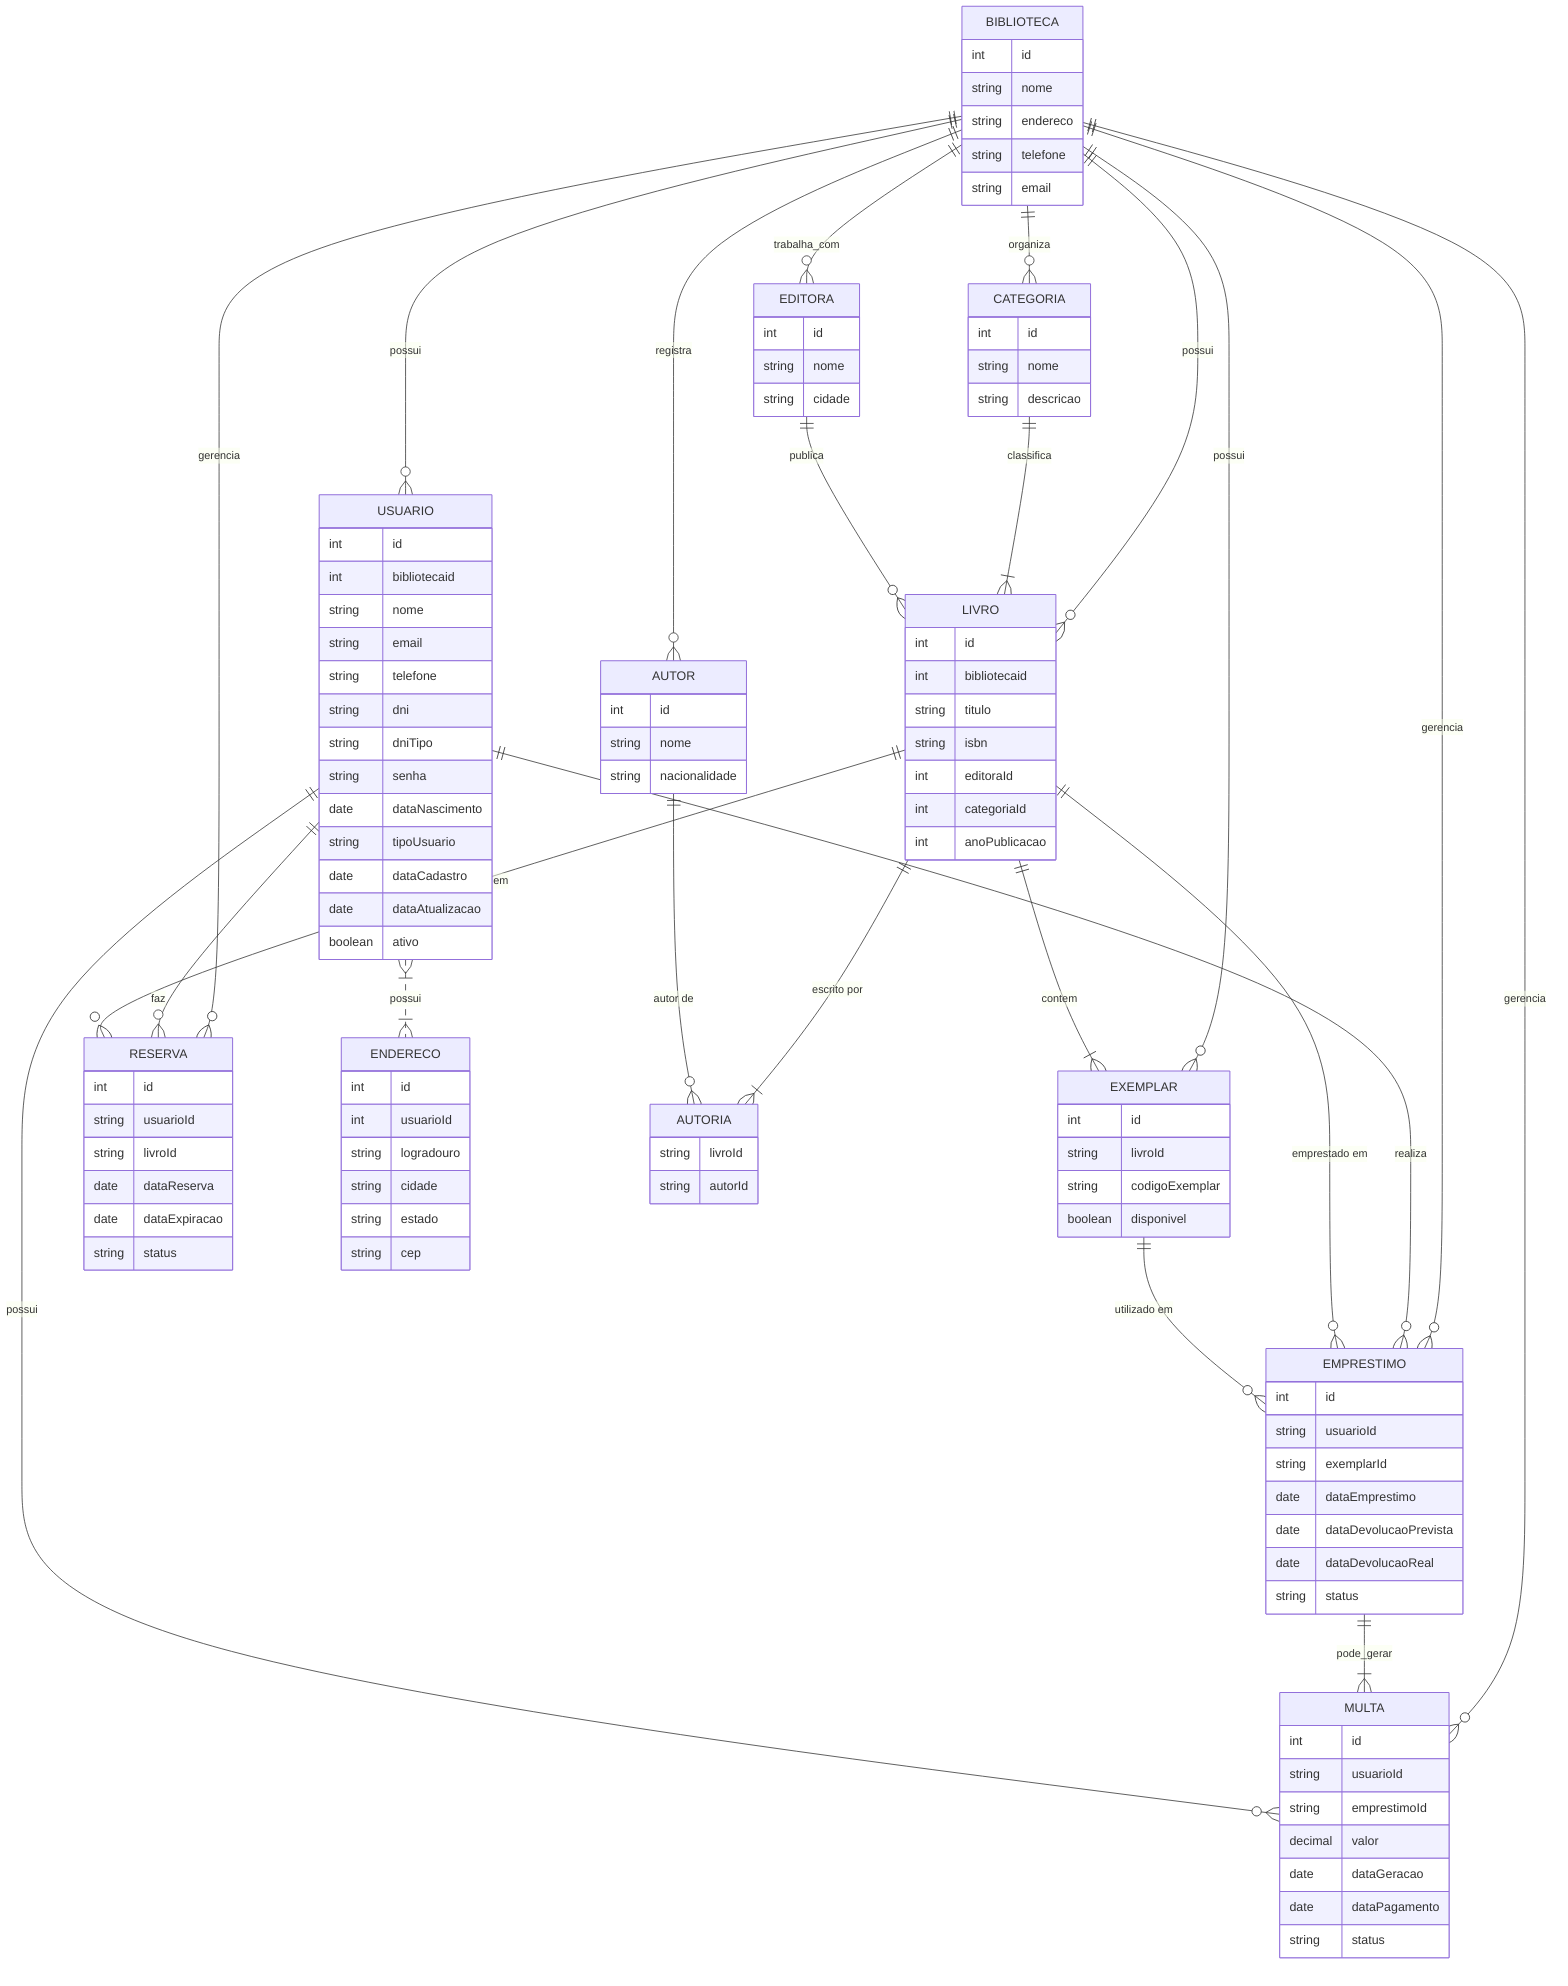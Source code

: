 erDiagram
    BIBLIOTECA ||--o{ USUARIO : possui
    BIBLIOTECA ||--o{ LIVRO : possui
    BIBLIOTECA ||--o{ CATEGORIA : organiza
    BIBLIOTECA ||--o{ EDITORA : trabalha_com
    BIBLIOTECA ||--o{ AUTOR : registra
    BIBLIOTECA ||--o{ EXEMPLAR : possui
    BIBLIOTECA ||--o{ EMPRESTIMO : gerencia
    BIBLIOTECA ||--o{ RESERVA : gerencia
    BIBLIOTECA ||--o{ MULTA : gerencia
 
    USUARIO }|..|{ ENDERECO : possui
    USUARIO ||--o{ EMPRESTIMO : realiza
    USUARIO ||--o{ RESERVA : faz
    LIVRO ||--|{ EXEMPLAR : contem
    LIVRO ||--|{ AUTORIA : "escrito por"
    AUTOR ||--o{ AUTORIA : "autor de"
    LIVRO ||--o{ EMPRESTIMO : "emprestado em"
    LIVRO ||--o{ RESERVA : "reservado em"
    EXEMPLAR ||--o{ EMPRESTIMO : "utilizado em"
    CATEGORIA ||--|{ LIVRO : classifica
    EDITORA ||--o{ LIVRO : publica
    EMPRESTIMO ||--|{ MULTA : pode_gerar
    USUARIO ||--o{ MULTA : possui

    BIBLIOTECA {
        int id
        string nome
        string endereco
        string telefone
        string email
    }

    USUARIO {
        int id
        int bibliotecaid
        string nome
        string email
        string telefone
        string dni
        string dniTipo
        string senha
        date dataNascimento
        string tipoUsuario
        date dataCadastro
        date dataAtualizacao
        boolean ativo
    }

    ENDERECO {
        int id
        int usuarioId
        string logradouro
        string cidade
        string estado
        string cep
    }

    LIVRO {
        int id
        int bibliotecaid
        string titulo
        string isbn
        int editoraId
        int categoriaId
        int anoPublicacao
    }

    EXEMPLAR {
        int id
        string livroId
        string codigoExemplar
        boolean disponivel
    }

    AUTOR {
        int id
        string nome
        string nacionalidade
    }

    AUTORIA {
        string livroId
        string autorId
    }

    EMPRESTIMO {
        int id
        string usuarioId
        string exemplarId
        date dataEmprestimo
        date dataDevolucaoPrevista
        date dataDevolucaoReal
        string status
    }

    RESERVA {
        int id
        string usuarioId
        string livroId
        date dataReserva
        date dataExpiracao
        string status
    }

    MULTA {
        int id
        string usuarioId
        string emprestimoId
        decimal valor
        date dataGeracao
        date dataPagamento
        string status
    }

    CATEGORIA {
        int id
        string nome
        string descricao
    }

    EDITORA {
        int id
        string nome
        string cidade
    }